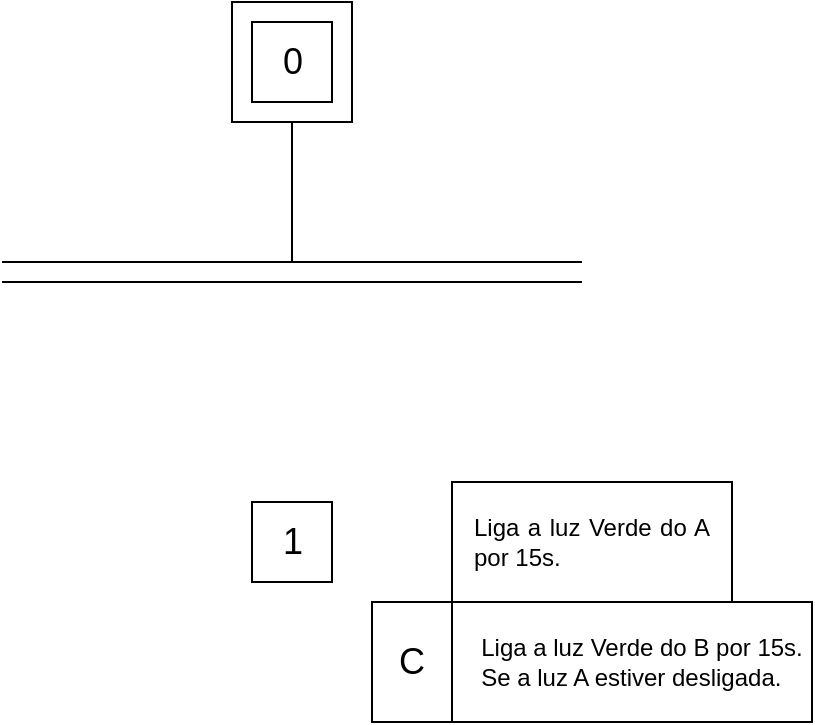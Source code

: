 <mxfile version="28.2.5">
  <diagram name="Página-1" id="EpuZV5tqrL_YEkNlYb2H">
    <mxGraphModel dx="1111" dy="467" grid="1" gridSize="10" guides="1" tooltips="1" connect="1" arrows="1" fold="1" page="1" pageScale="1" pageWidth="827" pageHeight="1169" math="0" shadow="0">
      <root>
        <mxCell id="0" />
        <mxCell id="1" parent="0" />
        <mxCell id="0v48IfNwq-kL9UFPa0wB-4" value="" style="rounded=0;whiteSpace=wrap;html=1;" vertex="1" parent="1">
          <mxGeometry x="230" y="30" width="60" height="60" as="geometry" />
        </mxCell>
        <mxCell id="0v48IfNwq-kL9UFPa0wB-3" value="" style="rounded=0;whiteSpace=wrap;html=1;" vertex="1" parent="1">
          <mxGeometry x="240" y="40" width="40" height="40" as="geometry" />
        </mxCell>
        <mxCell id="0v48IfNwq-kL9UFPa0wB-2" value="&lt;div&gt;&lt;font style=&quot;font-size: 18px;&quot;&gt;0&lt;/font&gt;&lt;/div&gt;" style="text;html=1;align=center;verticalAlign=middle;resizable=0;points=[];autosize=1;strokeColor=none;fillColor=none;" vertex="1" parent="1">
          <mxGeometry x="245" y="40" width="30" height="40" as="geometry" />
        </mxCell>
        <mxCell id="0v48IfNwq-kL9UFPa0wB-5" value="" style="endArrow=none;html=1;rounded=0;exitX=0.5;exitY=1;exitDx=0;exitDy=0;" edge="1" parent="1" source="0v48IfNwq-kL9UFPa0wB-4">
          <mxGeometry width="50" height="50" relative="1" as="geometry">
            <mxPoint x="390" y="250" as="sourcePoint" />
            <mxPoint x="260" y="160" as="targetPoint" />
          </mxGeometry>
        </mxCell>
        <mxCell id="0v48IfNwq-kL9UFPa0wB-6" value="" style="endArrow=none;html=1;rounded=0;" edge="1" parent="1">
          <mxGeometry width="50" height="50" relative="1" as="geometry">
            <mxPoint x="115" y="160" as="sourcePoint" />
            <mxPoint x="405" y="160" as="targetPoint" />
          </mxGeometry>
        </mxCell>
        <mxCell id="0v48IfNwq-kL9UFPa0wB-7" value="" style="endArrow=none;html=1;rounded=0;" edge="1" parent="1">
          <mxGeometry width="50" height="50" relative="1" as="geometry">
            <mxPoint x="115" y="170" as="sourcePoint" />
            <mxPoint x="405" y="170" as="targetPoint" />
          </mxGeometry>
        </mxCell>
        <mxCell id="0v48IfNwq-kL9UFPa0wB-8" value="" style="rounded=0;whiteSpace=wrap;html=1;" vertex="1" parent="1">
          <mxGeometry x="240" y="280" width="40" height="40" as="geometry" />
        </mxCell>
        <mxCell id="0v48IfNwq-kL9UFPa0wB-10" value="&lt;font style=&quot;font-size: 18px;&quot;&gt;1&lt;/font&gt;" style="text;html=1;align=center;verticalAlign=middle;resizable=0;points=[];autosize=1;strokeColor=none;fillColor=none;" vertex="1" parent="1">
          <mxGeometry x="245" y="280" width="30" height="40" as="geometry" />
        </mxCell>
        <mxCell id="0v48IfNwq-kL9UFPa0wB-11" value="" style="rounded=0;whiteSpace=wrap;html=1;" vertex="1" parent="1">
          <mxGeometry x="340" y="270" width="140" height="60" as="geometry" />
        </mxCell>
        <mxCell id="0v48IfNwq-kL9UFPa0wB-14" value="&lt;font style=&quot;font-size: 18px;&quot;&gt;C&lt;/font&gt;" style="rounded=0;whiteSpace=wrap;html=1;" vertex="1" parent="1">
          <mxGeometry x="300" y="330" width="40" height="60" as="geometry" />
        </mxCell>
        <mxCell id="0v48IfNwq-kL9UFPa0wB-17" value="&lt;div align=&quot;justify&quot;&gt;Liga a luz Verde do A por 15s.&lt;/div&gt;" style="text;html=1;align=center;verticalAlign=middle;whiteSpace=wrap;rounded=0;" vertex="1" parent="1">
          <mxGeometry x="350" y="280" width="120" height="40" as="geometry" />
        </mxCell>
        <mxCell id="0v48IfNwq-kL9UFPa0wB-19" value="" style="rounded=0;whiteSpace=wrap;html=1;" vertex="1" parent="1">
          <mxGeometry x="340" y="330" width="180" height="60" as="geometry" />
        </mxCell>
        <mxCell id="0v48IfNwq-kL9UFPa0wB-18" value="&lt;div align=&quot;justify&quot;&gt;Liga a luz Verde do B por 15s.&lt;/div&gt;&lt;div align=&quot;justify&quot;&gt;Se a luz A estiver desligada.&lt;/div&gt;" style="text;html=1;align=center;verticalAlign=middle;whiteSpace=wrap;rounded=0;" vertex="1" parent="1">
          <mxGeometry x="350" y="345" width="170" height="30" as="geometry" />
        </mxCell>
      </root>
    </mxGraphModel>
  </diagram>
</mxfile>
